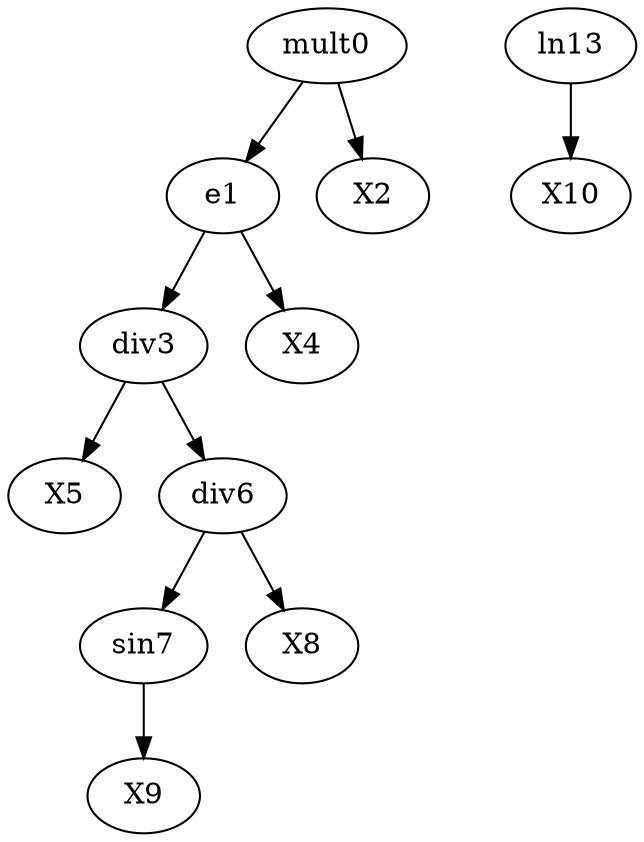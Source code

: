 digraph T {
	mult0 -> e1;
	mult0 -> X2;
	e1 -> div3;
	e1 -> X4;
	div3 -> X5;
	div3 -> div6;
	div6 -> sin7;
	div6 -> X8;
	sin7 -> X9;
	ln13 -> X10;
}

